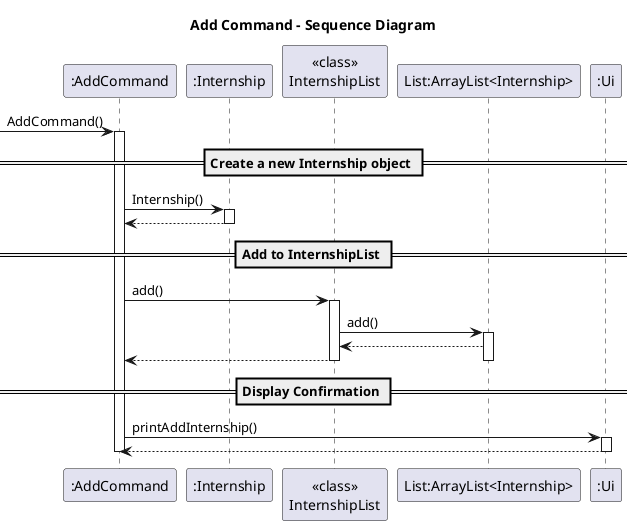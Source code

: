 @startuml
title Add Command - Sequence Diagram

participant ":AddCommand" as AC
participant ":Internship" as IN
participant "<<class>>\nInternshipList" as IL
participant "List:ArrayList<Internship>" as LI
participant ":Ui" as Ui

-> AC: AddCommand()
activate AC
== Create a new Internship object ==
AC -> IN: Internship()
activate IN
IN --> AC
deactivate IN

== Add to InternshipList ==
AC -> IL: add()
activate IL
IL -> LI: add()
activate LI
LI --> IL
IL --> AC
deactivate LI
deactivate IL

== Display Confirmation ==
AC -> Ui: printAddInternship()
activate Ui
Ui --> AC
deactivate Ui

deactivate AC

@enduml